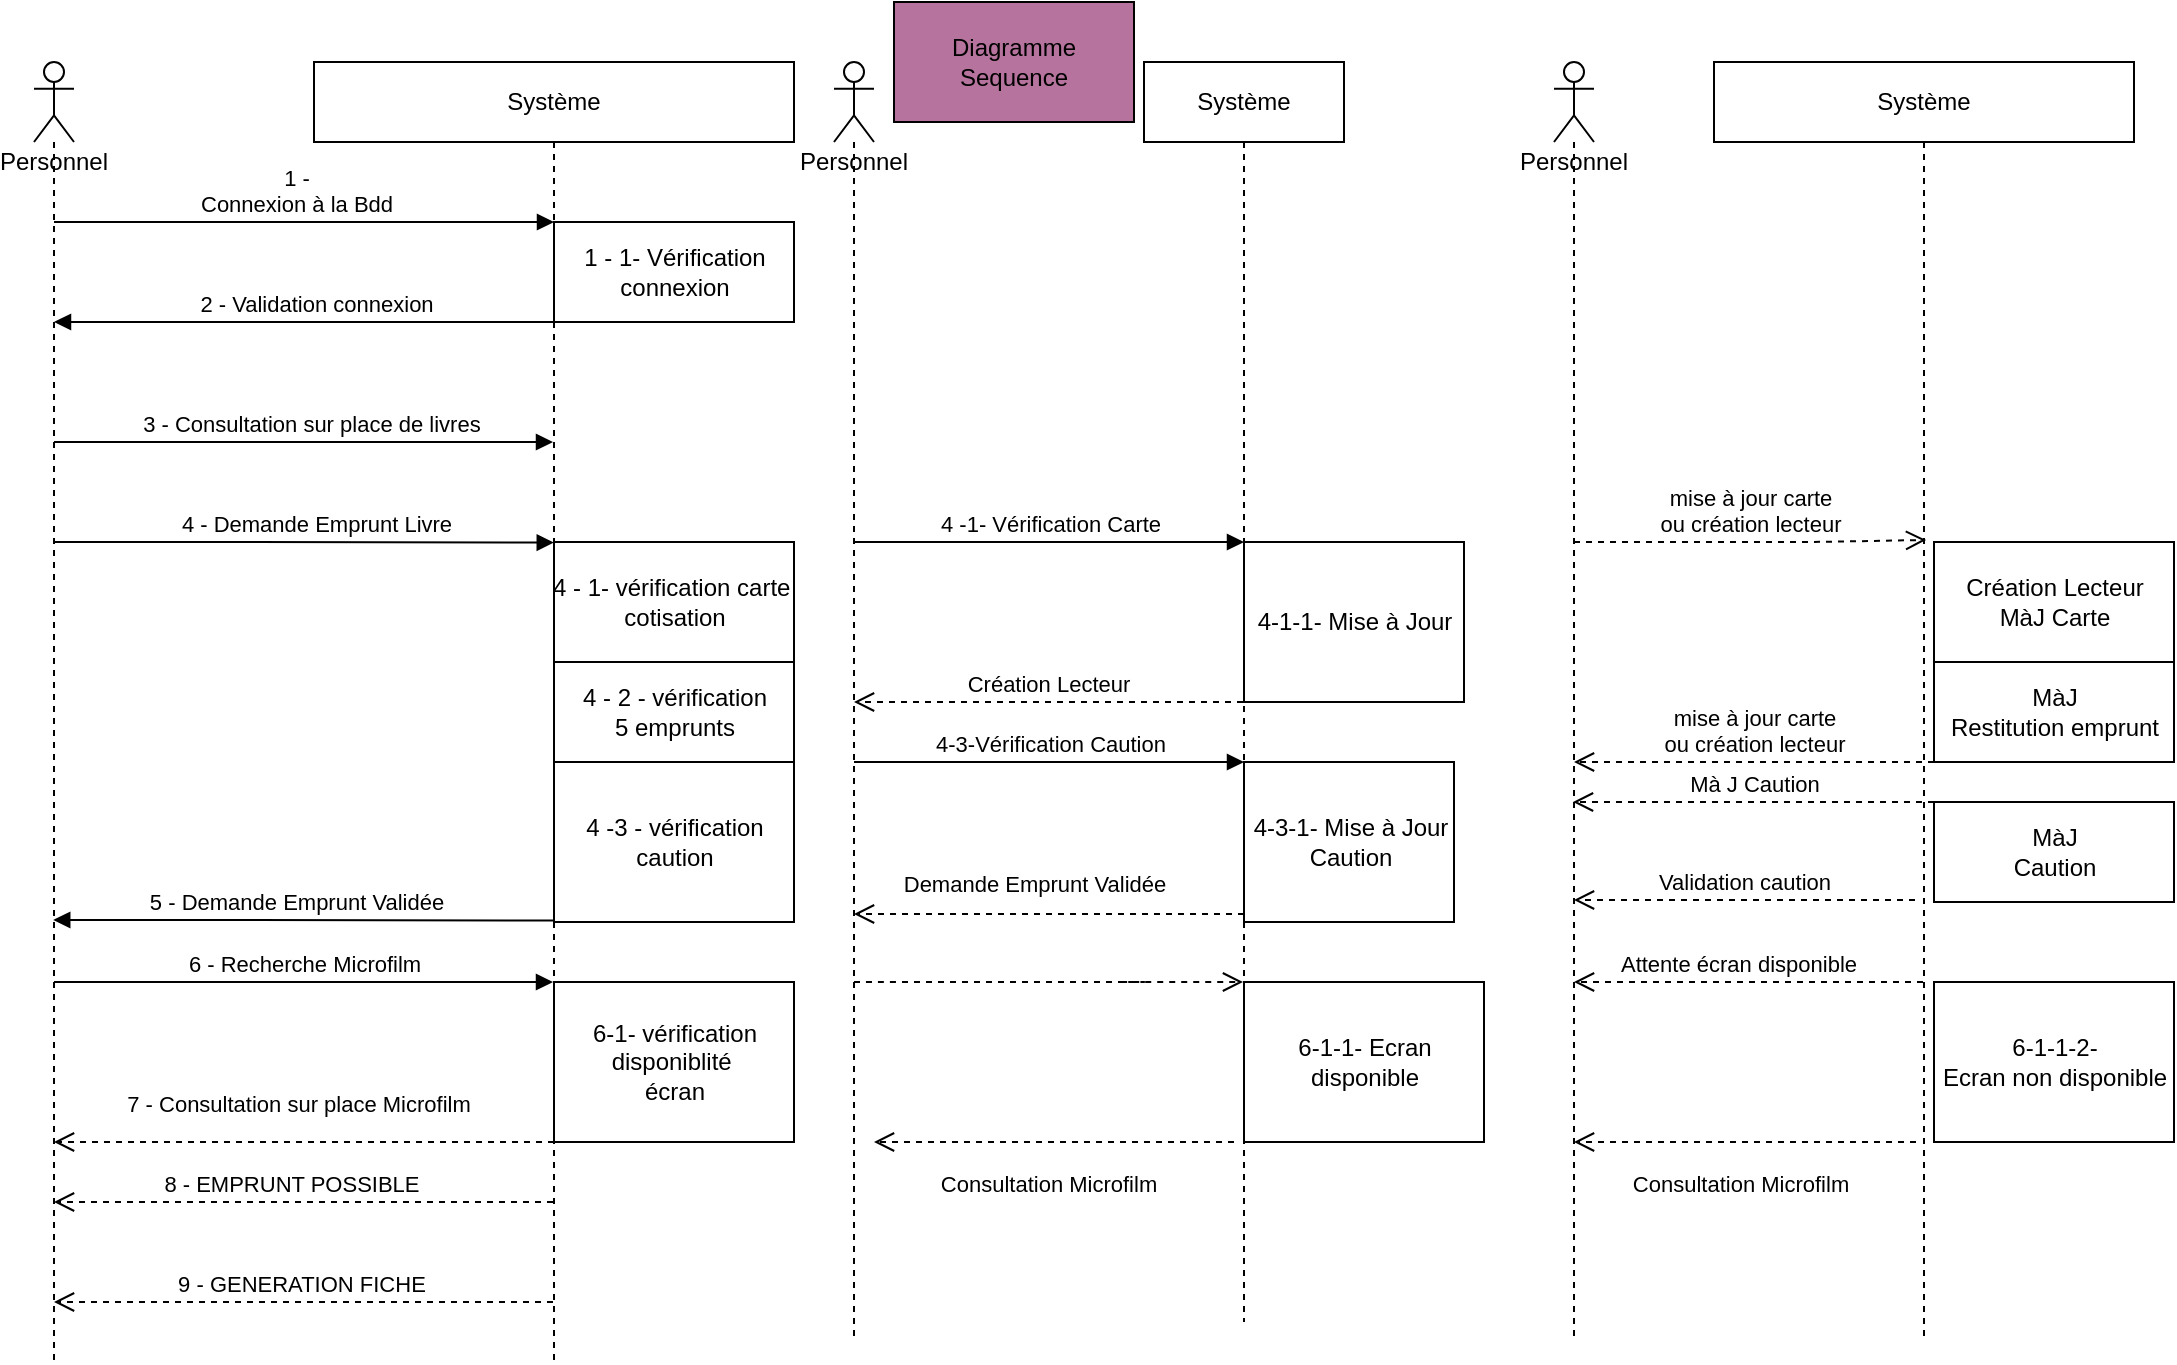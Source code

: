 <mxfile version="14.1.8" type="device"><diagram id="j6J6EvXpLz0OrXhRr5HN" name="Page-1"><mxGraphModel dx="1086" dy="806" grid="1" gridSize="10" guides="1" tooltips="1" connect="1" arrows="1" fold="1" page="1" pageScale="1" pageWidth="827" pageHeight="1169" math="0" shadow="0"><root><mxCell id="0"/><mxCell id="1" parent="0"/><mxCell id="wo1W27g7Rc3dwnARNE4K-2" value="Système" style="shape=umlLifeline;perimeter=lifelinePerimeter;whiteSpace=wrap;html=1;container=1;collapsible=0;recursiveResize=0;outlineConnect=0;" parent="1" vertex="1"><mxGeometry x="230" y="30" width="240" height="650" as="geometry"/></mxCell><mxCell id="wo1W27g7Rc3dwnARNE4K-18" value="1 - 1- Vérification &lt;br&gt;connexion" style="html=1;points=[];perimeter=orthogonalPerimeter;" parent="wo1W27g7Rc3dwnARNE4K-2" vertex="1"><mxGeometry x="120" y="80" width="120" height="50" as="geometry"/></mxCell><mxCell id="wo1W27g7Rc3dwnARNE4K-24" value="4 - 1- vérification carte&amp;nbsp;&lt;br&gt;cotisation" style="html=1;points=[];perimeter=orthogonalPerimeter;" parent="wo1W27g7Rc3dwnARNE4K-2" vertex="1"><mxGeometry x="120" y="240" width="120" height="60" as="geometry"/></mxCell><mxCell id="wo1W27g7Rc3dwnARNE4K-27" value="4 - 2 - vérification &lt;br&gt;5 emprunts" style="html=1;points=[];perimeter=orthogonalPerimeter;" parent="wo1W27g7Rc3dwnARNE4K-2" vertex="1"><mxGeometry x="120" y="300" width="120" height="50" as="geometry"/></mxCell><mxCell id="wo1W27g7Rc3dwnARNE4K-49" value="6-1- vérification &lt;br&gt;disponiblité&amp;nbsp;&lt;br&gt;écran" style="html=1;points=[];perimeter=orthogonalPerimeter;" parent="wo1W27g7Rc3dwnARNE4K-2" vertex="1"><mxGeometry x="120" y="460" width="120" height="80" as="geometry"/></mxCell><mxCell id="wo1W27g7Rc3dwnARNE4K-4" value="Personnel" style="shape=umlLifeline;participant=umlActor;perimeter=lifelinePerimeter;whiteSpace=wrap;html=1;container=1;collapsible=0;recursiveResize=0;verticalAlign=top;spacingTop=36;outlineConnect=0;" parent="1" vertex="1"><mxGeometry x="90" y="30" width="20" height="650" as="geometry"/></mxCell><mxCell id="wo1W27g7Rc3dwnARNE4K-19" value="2 - Validation connexion" style="html=1;verticalAlign=bottom;endArrow=block;" parent="1" source="wo1W27g7Rc3dwnARNE4K-2" target="wo1W27g7Rc3dwnARNE4K-4" edge="1"><mxGeometry x="-0.044" relative="1" as="geometry"><mxPoint x="340" y="136" as="sourcePoint"/><mxPoint x="246" y="310" as="targetPoint"/><Array as="points"><mxPoint x="340" y="160"/><mxPoint x="310" y="160"/><mxPoint x="270" y="160"/><mxPoint x="210" y="160"/><mxPoint x="200" y="160"/></Array><mxPoint x="1" as="offset"/></mxGeometry></mxCell><mxCell id="wo1W27g7Rc3dwnARNE4K-22" value="3 - Consultation sur place de livres&amp;nbsp;" style="html=1;verticalAlign=bottom;endArrow=block;" parent="1" source="wo1W27g7Rc3dwnARNE4K-4" target="wo1W27g7Rc3dwnARNE4K-2" edge="1"><mxGeometry x="0.044" relative="1" as="geometry"><mxPoint x="260" y="360" as="sourcePoint"/><mxPoint x="330" y="360" as="targetPoint"/><Array as="points"><mxPoint x="120" y="220"/><mxPoint x="230" y="220"/><mxPoint x="320" y="220"/></Array><mxPoint as="offset"/></mxGeometry></mxCell><mxCell id="wo1W27g7Rc3dwnARNE4K-25" value="4 - Demande Emprunt Livre" style="html=1;verticalAlign=bottom;endArrow=block;entryX=-0.001;entryY=0.005;entryDx=0;entryDy=0;entryPerimeter=0;" parent="1" source="wo1W27g7Rc3dwnARNE4K-4" target="wo1W27g7Rc3dwnARNE4K-24" edge="1"><mxGeometry x="0.042" relative="1" as="geometry"><mxPoint x="260" y="390" as="sourcePoint"/><Array as="points"><mxPoint x="190" y="270"/></Array><mxPoint x="1" as="offset"/></mxGeometry></mxCell><mxCell id="wo1W27g7Rc3dwnARNE4K-39" value="4 -3 - vérification&lt;br&gt;caution" style="html=1;points=[];perimeter=orthogonalPerimeter;" parent="1" vertex="1"><mxGeometry x="350" y="380" width="120" height="80" as="geometry"/></mxCell><mxCell id="wo1W27g7Rc3dwnARNE4K-47" value="6 - Recherche Microfilm" style="html=1;verticalAlign=bottom;endArrow=block;" parent="1" source="wo1W27g7Rc3dwnARNE4K-4" target="wo1W27g7Rc3dwnARNE4K-2" edge="1"><mxGeometry relative="1" as="geometry"><mxPoint x="280" y="890" as="sourcePoint"/><mxPoint x="350" y="530" as="targetPoint"/><Array as="points"><mxPoint x="280" y="490"/><mxPoint x="330" y="490"/></Array></mxGeometry></mxCell><mxCell id="wo1W27g7Rc3dwnARNE4K-51" value="7 - Consultation sur place Microfilm" style="html=1;verticalAlign=bottom;endArrow=open;dashed=1;endSize=8;" parent="1" source="wo1W27g7Rc3dwnARNE4K-2" target="wo1W27g7Rc3dwnARNE4K-4" edge="1"><mxGeometry x="0.036" y="-40" relative="1" as="geometry"><mxPoint x="280" y="1056" as="targetPoint"/><Array as="points"><mxPoint x="240" y="600"/><mxPoint x="210" y="600"/></Array><mxPoint x="1" as="offset"/></mxGeometry></mxCell><mxCell id="wo1W27g7Rc3dwnARNE4K-52" value="9 - GENERATION FICHE&amp;nbsp;" style="html=1;verticalAlign=bottom;endArrow=open;dashed=1;endSize=8;" parent="1" source="wo1W27g7Rc3dwnARNE4K-2" target="wo1W27g7Rc3dwnARNE4K-4" edge="1"><mxGeometry relative="1" as="geometry"><mxPoint x="344" y="1100" as="sourcePoint"/><mxPoint x="264" y="1100" as="targetPoint"/><Array as="points"><mxPoint x="260" y="650"/><mxPoint x="160" y="650"/></Array></mxGeometry></mxCell><mxCell id="wo1W27g7Rc3dwnARNE4K-53" value="Personnel" style="shape=umlLifeline;participant=umlActor;perimeter=lifelinePerimeter;whiteSpace=wrap;html=1;container=1;collapsible=0;recursiveResize=0;verticalAlign=top;spacingTop=36;outlineConnect=0;" parent="1" vertex="1"><mxGeometry x="490" y="30" width="20" height="640" as="geometry"/></mxCell><mxCell id="wo1W27g7Rc3dwnARNE4K-55" value="Système" style="shape=umlLifeline;perimeter=lifelinePerimeter;whiteSpace=wrap;html=1;container=1;collapsible=0;recursiveResize=0;outlineConnect=0;" parent="1" vertex="1"><mxGeometry x="645" y="30" width="100" height="630" as="geometry"/></mxCell><mxCell id="wo1W27g7Rc3dwnARNE4K-57" value="4-1-1- Mise à Jour" style="html=1;points=[];perimeter=orthogonalPerimeter;" parent="1" vertex="1"><mxGeometry x="695" y="270" width="110" height="80" as="geometry"/></mxCell><mxCell id="wo1W27g7Rc3dwnARNE4K-58" value="4 -1- Vérification Carte" style="html=1;verticalAlign=bottom;endArrow=block;entryX=0;entryY=0;" parent="1" source="wo1W27g7Rc3dwnARNE4K-53" target="wo1W27g7Rc3dwnARNE4K-57" edge="1"><mxGeometry relative="1" as="geometry"><mxPoint x="620" y="120" as="sourcePoint"/></mxGeometry></mxCell><mxCell id="wo1W27g7Rc3dwnARNE4K-59" value="Création Lecteur" style="html=1;verticalAlign=bottom;endArrow=open;dashed=1;endSize=8;" parent="1" source="wo1W27g7Rc3dwnARNE4K-55" target="wo1W27g7Rc3dwnARNE4K-53" edge="1"><mxGeometry relative="1" as="geometry"><mxPoint x="620" y="196" as="targetPoint"/><mxPoint x="695" y="350" as="sourcePoint"/><Array as="points"><mxPoint x="620" y="350"/><mxPoint x="560" y="350"/></Array></mxGeometry></mxCell><mxCell id="9B8OmdsYFdeulTNpg0Nn-1" value="4-3-1- Mise à Jour&lt;br&gt;Caution" style="html=1;points=[];perimeter=orthogonalPerimeter;" parent="1" vertex="1"><mxGeometry x="695" y="380" width="105" height="80" as="geometry"/></mxCell><mxCell id="9B8OmdsYFdeulTNpg0Nn-2" value="4-3-Vérification Caution" style="html=1;verticalAlign=bottom;endArrow=block;entryX=0;entryY=0;" parent="1" source="wo1W27g7Rc3dwnARNE4K-53" target="9B8OmdsYFdeulTNpg0Nn-1" edge="1"><mxGeometry relative="1" as="geometry"><mxPoint x="480" y="200" as="sourcePoint"/></mxGeometry></mxCell><mxCell id="9B8OmdsYFdeulTNpg0Nn-3" value="" style="html=1;verticalAlign=bottom;endArrow=open;dashed=1;endSize=8;exitX=0;exitY=0.95;" parent="1" source="9B8OmdsYFdeulTNpg0Nn-1" target="wo1W27g7Rc3dwnARNE4K-53" edge="1"><mxGeometry relative="1" as="geometry"><mxPoint x="300" y="436" as="targetPoint"/><Array as="points"><mxPoint x="590" y="456"/></Array></mxGeometry></mxCell><mxCell id="ulRLIf7BpMCETd1ol2jM-1" value="8 - EMPRUNT POSSIBLE&amp;nbsp;" style="html=1;verticalAlign=bottom;endArrow=open;dashed=1;endSize=8;" parent="1" target="wo1W27g7Rc3dwnARNE4K-4" edge="1"><mxGeometry x="0.038" y="30" relative="1" as="geometry"><mxPoint x="350" y="570" as="sourcePoint"/><mxPoint x="100" y="500" as="targetPoint"/><Array as="points"><mxPoint x="300" y="570"/><mxPoint x="270" y="570"/><mxPoint x="181" y="570"/></Array><mxPoint as="offset"/></mxGeometry></mxCell><mxCell id="ulRLIf7BpMCETd1ol2jM-2" value="1 - &lt;br&gt;Connexion à la Bdd" style="html=1;verticalAlign=bottom;endArrow=block;" parent="1" edge="1"><mxGeometry x="-0.038" relative="1" as="geometry"><mxPoint x="100" y="110" as="sourcePoint"/><mxPoint x="350" y="110" as="targetPoint"/><Array as="points"><mxPoint x="270.5" y="110"/></Array><mxPoint as="offset"/></mxGeometry></mxCell><mxCell id="9BuDDYeoJiRbvAplpFhz-1" value="5 - Demande Emprunt Validée" style="html=1;verticalAlign=bottom;endArrow=block;entryX=-0.001;entryY=0.005;entryDx=0;entryDy=0;entryPerimeter=0;" parent="1" edge="1"><mxGeometry x="0.042" relative="1" as="geometry"><mxPoint x="350.0" y="459.3" as="sourcePoint"/><Array as="points"><mxPoint x="190.12" y="459"/></Array><mxPoint x="1" as="offset"/><mxPoint x="99.62" y="459" as="targetPoint"/></mxGeometry></mxCell><mxCell id="9BuDDYeoJiRbvAplpFhz-2" value="Personnel" style="shape=umlLifeline;participant=umlActor;perimeter=lifelinePerimeter;whiteSpace=wrap;html=1;container=1;collapsible=0;recursiveResize=0;verticalAlign=top;spacingTop=36;outlineConnect=0;" parent="1" vertex="1"><mxGeometry x="850" y="30" width="20" height="640" as="geometry"/></mxCell><mxCell id="9BuDDYeoJiRbvAplpFhz-3" value="Système" style="shape=umlLifeline;perimeter=lifelinePerimeter;whiteSpace=wrap;html=1;container=1;collapsible=0;recursiveResize=0;outlineConnect=0;" parent="1" vertex="1"><mxGeometry x="930" y="30" width="210" height="640" as="geometry"/></mxCell><mxCell id="9BuDDYeoJiRbvAplpFhz-5" value="Création Lecteur&lt;br&gt;MàJ Carte" style="html=1;points=[];perimeter=orthogonalPerimeter;" parent="9BuDDYeoJiRbvAplpFhz-3" vertex="1"><mxGeometry x="110" y="240" width="120" height="60" as="geometry"/></mxCell><mxCell id="9BuDDYeoJiRbvAplpFhz-6" value="MàJ &lt;br&gt;Restitution emprunt" style="html=1;points=[];perimeter=orthogonalPerimeter;" parent="9BuDDYeoJiRbvAplpFhz-3" vertex="1"><mxGeometry x="110" y="300" width="120" height="50" as="geometry"/></mxCell><mxCell id="9BuDDYeoJiRbvAplpFhz-8" value="mise à jour carte &lt;br&gt;ou création lecteur" style="html=1;verticalAlign=bottom;endArrow=open;dashed=1;endSize=8;entryX=-0.033;entryY=-0.017;entryDx=0;entryDy=0;entryPerimeter=0;" parent="1" source="9BuDDYeoJiRbvAplpFhz-2" target="9BuDDYeoJiRbvAplpFhz-5" edge="1"><mxGeometry relative="1" as="geometry"><mxPoint x="1060" y="260" as="targetPoint"/><mxPoint x="860" y="270" as="sourcePoint"/><Array as="points"><mxPoint x="980" y="270"/></Array></mxGeometry></mxCell><mxCell id="9BuDDYeoJiRbvAplpFhz-9" value="mise à jour carte &lt;br&gt;ou création lecteur" style="html=1;verticalAlign=bottom;endArrow=open;dashed=1;endSize=8;" parent="1" target="9BuDDYeoJiRbvAplpFhz-2" edge="1"><mxGeometry relative="1" as="geometry"><mxPoint x="870" y="380" as="targetPoint"/><mxPoint x="1040" y="380" as="sourcePoint"/><Array as="points"><mxPoint x="990.5" y="380"/></Array></mxGeometry></mxCell><mxCell id="9BuDDYeoJiRbvAplpFhz-10" value="Consultation Microfilm" style="html=1;verticalAlign=bottom;endArrow=open;dashed=1;endSize=8;" parent="1" edge="1"><mxGeometry x="0.038" y="30" relative="1" as="geometry"><mxPoint x="690" y="570" as="sourcePoint"/><mxPoint x="510.5" y="570" as="targetPoint"/><Array as="points"><mxPoint x="629" y="570"/><mxPoint x="599" y="570"/><mxPoint x="510" y="570"/></Array><mxPoint as="offset"/></mxGeometry></mxCell><mxCell id="9BuDDYeoJiRbvAplpFhz-7" value="6-1-1- Ecran&lt;br&gt;disponible" style="html=1;points=[];perimeter=orthogonalPerimeter;" parent="1" vertex="1"><mxGeometry x="695" y="490" width="120" height="80" as="geometry"/></mxCell><mxCell id="9BuDDYeoJiRbvAplpFhz-11" value="Demande Emprunt Validée" style="html=1;verticalAlign=bottom;endArrow=open;dashed=1;endSize=8;" parent="1" target="wo1W27g7Rc3dwnARNE4K-55" edge="1"><mxGeometry x="-0.229" y="40" relative="1" as="geometry"><mxPoint x="500" y="490" as="sourcePoint"/><mxPoint x="680.5" y="490" as="targetPoint"/><Array as="points"><mxPoint x="511.5" y="490"/><mxPoint x="650" y="490"/><mxPoint x="630.5" y="490"/></Array><mxPoint as="offset"/></mxGeometry></mxCell><mxCell id="9BuDDYeoJiRbvAplpFhz-12" value="Attente écran disponible" style="html=1;verticalAlign=bottom;endArrow=open;dashed=1;endSize=8;" parent="1" source="9BuDDYeoJiRbvAplpFhz-3" edge="1"><mxGeometry x="0.066" relative="1" as="geometry"><mxPoint x="1110.5" y="490" as="sourcePoint"/><mxPoint x="860" y="490" as="targetPoint"/><Array as="points"><mxPoint x="941.5" y="490"/></Array><mxPoint as="offset"/></mxGeometry></mxCell><mxCell id="9BuDDYeoJiRbvAplpFhz-13" value="Consultation Microfilm" style="html=1;verticalAlign=bottom;endArrow=open;dashed=1;endSize=8;" parent="1" edge="1"><mxGeometry x="0.038" y="30" relative="1" as="geometry"><mxPoint x="1031" y="570" as="sourcePoint"/><mxPoint x="860" y="570" as="targetPoint"/><Array as="points"><mxPoint x="941.5" y="570"/></Array><mxPoint as="offset"/></mxGeometry></mxCell><mxCell id="9BuDDYeoJiRbvAplpFhz-14" value="6-1-1-2- &lt;br&gt;Ecran non disponible" style="html=1;points=[];perimeter=orthogonalPerimeter;" parent="1" vertex="1"><mxGeometry x="1040" y="490" width="120" height="80" as="geometry"/></mxCell><mxCell id="W387ajTwSYHHtXRlrjtV-2" value="Diagramme Sequence" style="rounded=0;whiteSpace=wrap;html=1;fillColor=#B5739D;" parent="1" vertex="1"><mxGeometry x="520" width="120" height="60" as="geometry"/></mxCell><mxCell id="Ct-F2OrlMYrYz-zZyM5I-1" value="MàJ &lt;br&gt;Caution" style="html=1;points=[];perimeter=orthogonalPerimeter;" vertex="1" parent="1"><mxGeometry x="1040" y="400" width="120" height="50" as="geometry"/></mxCell><mxCell id="Ct-F2OrlMYrYz-zZyM5I-2" value="Mà J Caution" style="html=1;verticalAlign=bottom;endArrow=open;dashed=1;endSize=8;" edge="1" parent="1"><mxGeometry relative="1" as="geometry"><mxPoint x="859.5" y="400" as="targetPoint"/><mxPoint x="1040" y="400" as="sourcePoint"/><Array as="points"><mxPoint x="990.5" y="400"/></Array></mxGeometry></mxCell><mxCell id="Ct-F2OrlMYrYz-zZyM5I-3" value="Validation caution" style="html=1;verticalAlign=bottom;endArrow=open;dashed=1;endSize=8;" edge="1" parent="1"><mxGeometry relative="1" as="geometry"><mxPoint x="860" y="449" as="targetPoint"/><mxPoint x="1030.5" y="449" as="sourcePoint"/><Array as="points"><mxPoint x="981" y="449"/></Array></mxGeometry></mxCell></root></mxGraphModel></diagram></mxfile>